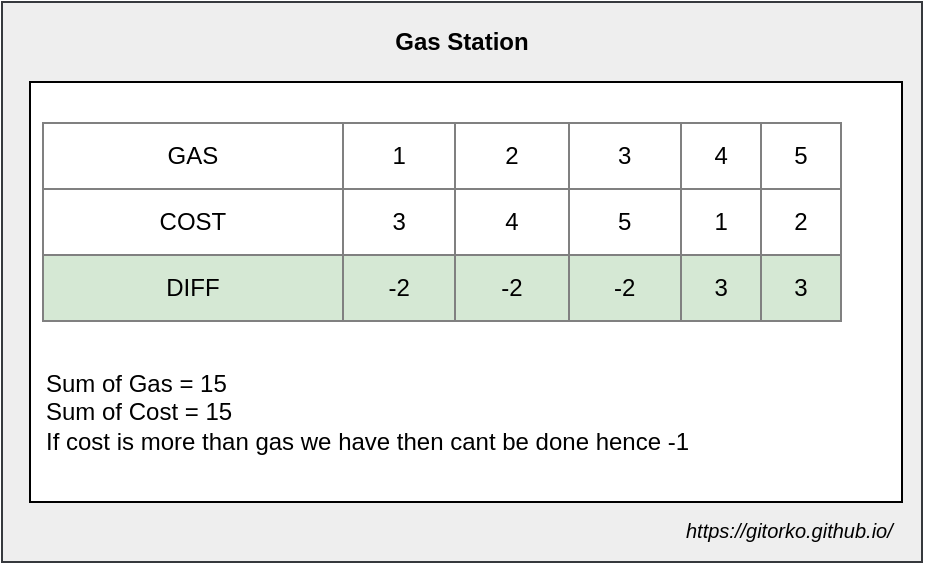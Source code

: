 <mxfile version="12.6.5" type="device"><diagram id="UGh-TFpthN-Amuy4NreV" name="Page-1"><mxGraphModel dx="1843" dy="1420" grid="1" gridSize="10" guides="1" tooltips="1" connect="1" arrows="1" fold="1" page="1" pageScale="1" pageWidth="500" pageHeight="1200" math="0" shadow="0"><root><mxCell id="0"/><mxCell id="1" parent="0"/><mxCell id="Jrc4m47Wdghzhk1f3fIU-4" value="" style="rounded=0;whiteSpace=wrap;html=1;align=center;fillColor=#eeeeee;strokeColor=#36393d;" parent="1" vertex="1"><mxGeometry x="20" y="40" width="460" height="280" as="geometry"/></mxCell><mxCell id="Jrc4m47Wdghzhk1f3fIU-3" value="" style="rounded=0;whiteSpace=wrap;html=1;align=center;" parent="1" vertex="1"><mxGeometry x="34" y="80" width="436" height="210" as="geometry"/></mxCell><mxCell id="Jrc4m47Wdghzhk1f3fIU-1" value="&lt;table border=&quot;1&quot; width=&quot;100%&quot; style=&quot;width: 100% ; height: 100% ; border-collapse: collapse&quot;&gt;&lt;tbody&gt;&lt;tr&gt;&lt;td&gt;GAS&lt;/td&gt;&lt;td&gt;1&lt;/td&gt;&lt;td&gt;2&lt;/td&gt;&lt;td&gt;3&lt;/td&gt;&lt;td&gt;4&lt;/td&gt;&lt;td&gt;5&lt;/td&gt;&lt;/tr&gt;&lt;tr&gt;&lt;td&gt;COST&lt;/td&gt;&lt;td&gt;3&lt;/td&gt;&lt;td&gt;4&lt;/td&gt;&lt;td&gt;5&lt;/td&gt;&lt;td&gt;1&lt;/td&gt;&lt;td&gt;2&lt;/td&gt;&lt;/tr&gt;&lt;tr&gt;&lt;td style=&quot;background-color: rgb(213 , 232 , 212)&quot;&gt;DIFF&lt;/td&gt;&lt;td style=&quot;background-color: rgb(213 , 232 , 212)&quot;&gt;-2&lt;/td&gt;&lt;td style=&quot;background-color: rgb(213 , 232 , 212)&quot;&gt;-2&lt;/td&gt;&lt;td style=&quot;background-color: rgb(213 , 232 , 212)&quot;&gt;-2&lt;/td&gt;&lt;td style=&quot;background-color: rgb(213 , 232 , 212)&quot;&gt;3&lt;/td&gt;&lt;td style=&quot;background-color: rgb(213 , 232 , 212)&quot;&gt;3&lt;/td&gt;&lt;/tr&gt;&lt;/tbody&gt;&lt;/table&gt;" style="text;html=1;strokeColor=none;fillColor=none;overflow=fill;align=center;" parent="1" vertex="1"><mxGeometry x="40" y="100" width="400" height="100" as="geometry"/></mxCell><mxCell id="Jrc4m47Wdghzhk1f3fIU-2" value="Sum of Gas = 15&lt;br&gt;Sum of Cost = 15&lt;br&gt;If cost is more than gas we have then cant be done hence -1" style="text;html=1;align=left;verticalAlign=middle;resizable=0;points=[];autosize=1;" parent="1" vertex="1"><mxGeometry x="40" y="220" width="340" height="50" as="geometry"/></mxCell><UserObject label="&lt;font style=&quot;font-size: 10px&quot;&gt;&lt;i&gt;https://gitorko.github.io/&lt;/i&gt;&lt;/font&gt;" link="https://gitorko.github.io/" id="Jrc4m47Wdghzhk1f3fIU-5"><mxCell style="text;html=1;" parent="1" vertex="1"><mxGeometry x="360" y="290" width="110" height="30" as="geometry"/></mxCell></UserObject><mxCell id="Jrc4m47Wdghzhk1f3fIU-6" value="Gas Station" style="text;html=1;strokeColor=none;fillColor=none;align=center;verticalAlign=middle;whiteSpace=wrap;rounded=0;fontStyle=1" parent="1" vertex="1"><mxGeometry x="195" y="50" width="110" height="20" as="geometry"/></mxCell></root></mxGraphModel></diagram></mxfile>